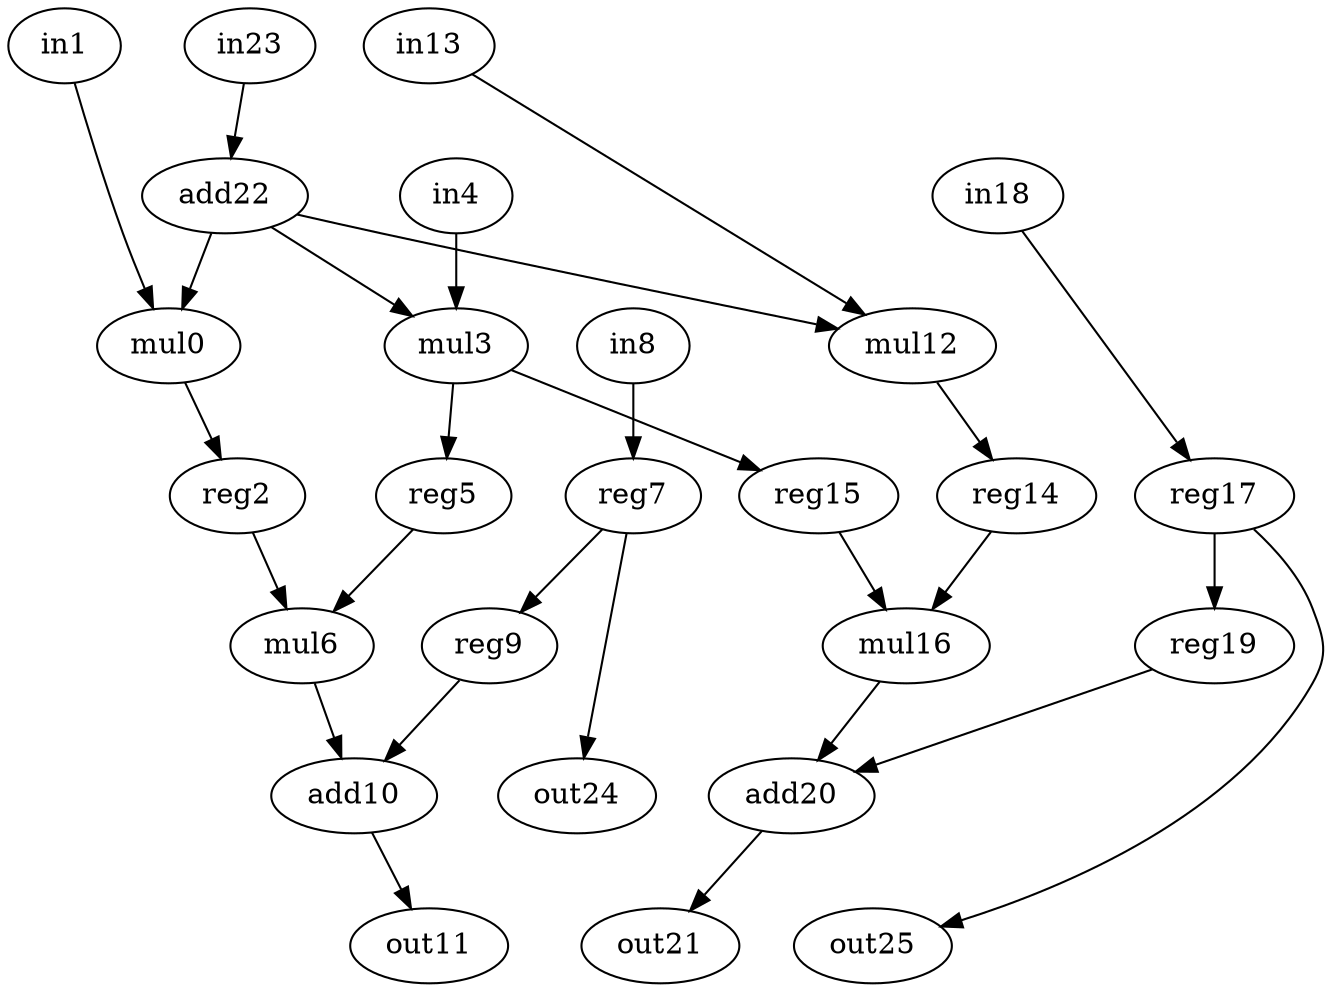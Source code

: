 digraph g {
0 [label = mul0;op = mul;]
1 [label = in1;op = in;]
2 [label = add10;op = add;]
3 [label = out11;op = out;]
4 [label = mul12;op = mul;]
5 [label = in13;op = in;]
6 [label = reg14;op = reg;]
7 [label = reg15;op = reg;]
8 [label = mul16;op = mul;]
9 [label = reg17;op = reg;]
10 [label = in18;op = in;]
11 [label = reg19;op = reg;]
12 [label = reg2;op = reg;]
13 [label = add20;op = add;]
14 [label = out21;op = out;]
15 [label = add22;op = addi;value = 2;]
16 [label = in23;op = in;]
17 [label = out24;op = out;]
18 [label = out25;op = out;]
19 [label = mul3;op = mul;]
20 [label = in4;op = in;]
21 [label = reg5;op = reg;]
22 [label = mul6;op = mul;]
23 [label = reg7;op = reg;]
24 [label = in8;op = in;]
25 [label = reg9;op = reg;]
23 -> 17 [port=0; weight=0;]
23 -> 25 [port=0; weight=0;]
25 -> 2 [port=0; weight=0;]
22 -> 2 [port=1; weight=0;]
12 -> 22 [port=0; weight=0;]
0 -> 12 [port=0; weight=0;]
15 -> 0 [port=0; weight=0;]
15 -> 19 [port=0; weight=0;]
20 -> 19 [port=1; weight=1;]
19 -> 21 [port=0; weight=0;]
21 -> 22 [port=1; weight=0;]
19 -> 7 [port=0; weight=0;]
7 -> 8 [port=0; weight=0;]
6 -> 8 [port=1; weight=0;]
4 -> 6 [port=0; weight=0;]
15 -> 4 [port=0; weight=0;]
16 -> 15 [port=0; weight=0;]
5 -> 4 [port=1; weight=0;]
8 -> 13 [port=0; weight=0;]
11 -> 13 [port=1; weight=0;]
9 -> 11 [port=0; weight=1;]
9 -> 18 [port=0; weight=0;]
10 -> 9 [port=0; weight=0;]
13 -> 14 [port=0; weight=0;]
1 -> 0 [port=1; weight=0;]
2 -> 3 [port=0; weight=0;]
24 -> 23 [port=0; weight=1;]
}

